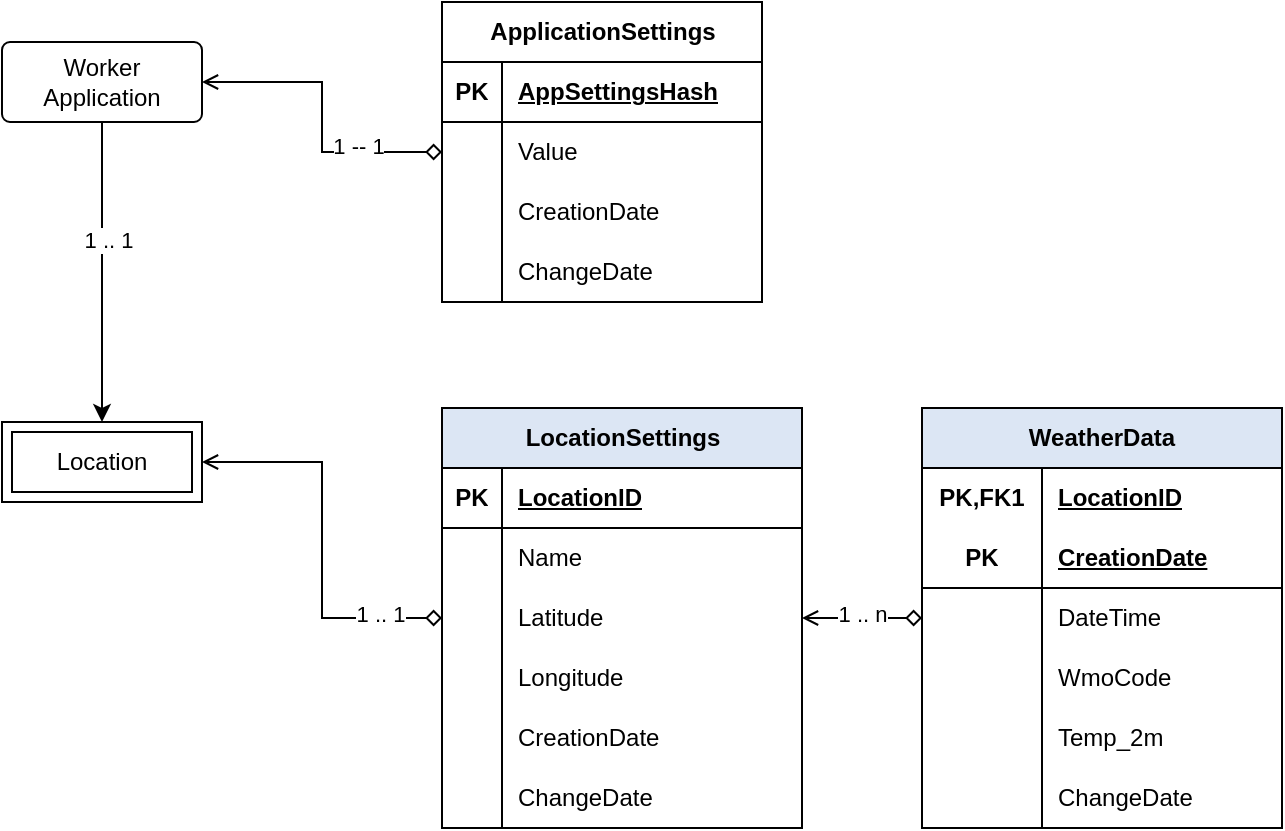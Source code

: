 <mxfile version="21.6.8" type="device">
  <diagram name="Page-1" id="gxm8zdZ_xWO1bc5gc_rS">
    <mxGraphModel dx="1098" dy="648" grid="1" gridSize="10" guides="1" tooltips="1" connect="1" arrows="1" fold="1" page="1" pageScale="1" pageWidth="850" pageHeight="1100" math="0" shadow="0">
      <root>
        <mxCell id="0" />
        <mxCell id="1" parent="0" />
        <mxCell id="BmIyzlwVA4wXgNGo-45b-31" value="" style="edgeStyle=orthogonalEdgeStyle;rounded=0;orthogonalLoop=1;jettySize=auto;html=1;" edge="1" parent="1" source="BmIyzlwVA4wXgNGo-45b-1" target="BmIyzlwVA4wXgNGo-45b-30">
          <mxGeometry relative="1" as="geometry" />
        </mxCell>
        <mxCell id="BmIyzlwVA4wXgNGo-45b-32" value="1 .. 1" style="edgeLabel;html=1;align=center;verticalAlign=middle;resizable=0;points=[];" vertex="1" connectable="0" parent="BmIyzlwVA4wXgNGo-45b-31">
          <mxGeometry x="-0.222" y="3" relative="1" as="geometry">
            <mxPoint as="offset" />
          </mxGeometry>
        </mxCell>
        <mxCell id="BmIyzlwVA4wXgNGo-45b-1" value="Worker Application" style="rounded=1;arcSize=10;whiteSpace=wrap;html=1;align=center;" vertex="1" parent="1">
          <mxGeometry x="50" y="40" width="100" height="40" as="geometry" />
        </mxCell>
        <mxCell id="BmIyzlwVA4wXgNGo-45b-15" value="" style="edgeStyle=orthogonalEdgeStyle;rounded=0;orthogonalLoop=1;jettySize=auto;html=1;startArrow=diamond;startFill=0;exitX=0;exitY=0.5;exitDx=0;exitDy=0;endArrow=open;endFill=0;" edge="1" parent="1" source="BmIyzlwVA4wXgNGo-45b-20" target="BmIyzlwVA4wXgNGo-45b-1">
          <mxGeometry relative="1" as="geometry">
            <mxPoint x="245" y="95" as="sourcePoint" />
          </mxGeometry>
        </mxCell>
        <mxCell id="BmIyzlwVA4wXgNGo-45b-29" value="1 -- 1" style="edgeLabel;html=1;align=center;verticalAlign=middle;resizable=0;points=[];" vertex="1" connectable="0" parent="BmIyzlwVA4wXgNGo-45b-15">
          <mxGeometry x="-0.458" y="-3" relative="1" as="geometry">
            <mxPoint as="offset" />
          </mxGeometry>
        </mxCell>
        <mxCell id="BmIyzlwVA4wXgNGo-45b-16" value="ApplicationSettings" style="shape=table;startSize=30;container=1;collapsible=1;childLayout=tableLayout;fixedRows=1;rowLines=0;fontStyle=1;align=center;resizeLast=1;html=1;" vertex="1" parent="1">
          <mxGeometry x="270" y="20" width="160" height="150" as="geometry">
            <mxRectangle x="270" y="20" width="150" height="30" as="alternateBounds" />
          </mxGeometry>
        </mxCell>
        <mxCell id="BmIyzlwVA4wXgNGo-45b-17" value="" style="shape=tableRow;horizontal=0;startSize=0;swimlaneHead=0;swimlaneBody=0;fillColor=none;collapsible=0;dropTarget=0;points=[[0,0.5],[1,0.5]];portConstraint=eastwest;top=0;left=0;right=0;bottom=1;" vertex="1" parent="BmIyzlwVA4wXgNGo-45b-16">
          <mxGeometry y="30" width="160" height="30" as="geometry" />
        </mxCell>
        <mxCell id="BmIyzlwVA4wXgNGo-45b-18" value="PK" style="shape=partialRectangle;connectable=0;fillColor=none;top=0;left=0;bottom=0;right=0;fontStyle=1;overflow=hidden;whiteSpace=wrap;html=1;" vertex="1" parent="BmIyzlwVA4wXgNGo-45b-17">
          <mxGeometry width="30" height="30" as="geometry">
            <mxRectangle width="30" height="30" as="alternateBounds" />
          </mxGeometry>
        </mxCell>
        <mxCell id="BmIyzlwVA4wXgNGo-45b-19" value="AppSettingsHash" style="shape=partialRectangle;connectable=0;fillColor=none;top=0;left=0;bottom=0;right=0;align=left;spacingLeft=6;fontStyle=5;overflow=hidden;whiteSpace=wrap;html=1;" vertex="1" parent="BmIyzlwVA4wXgNGo-45b-17">
          <mxGeometry x="30" width="130" height="30" as="geometry">
            <mxRectangle width="130" height="30" as="alternateBounds" />
          </mxGeometry>
        </mxCell>
        <mxCell id="BmIyzlwVA4wXgNGo-45b-20" value="" style="shape=tableRow;horizontal=0;startSize=0;swimlaneHead=0;swimlaneBody=0;fillColor=none;collapsible=0;dropTarget=0;points=[[0,0.5],[1,0.5]];portConstraint=eastwest;top=0;left=0;right=0;bottom=0;" vertex="1" parent="BmIyzlwVA4wXgNGo-45b-16">
          <mxGeometry y="60" width="160" height="30" as="geometry" />
        </mxCell>
        <mxCell id="BmIyzlwVA4wXgNGo-45b-21" value="" style="shape=partialRectangle;connectable=0;fillColor=none;top=0;left=0;bottom=0;right=0;editable=1;overflow=hidden;whiteSpace=wrap;html=1;" vertex="1" parent="BmIyzlwVA4wXgNGo-45b-20">
          <mxGeometry width="30" height="30" as="geometry">
            <mxRectangle width="30" height="30" as="alternateBounds" />
          </mxGeometry>
        </mxCell>
        <mxCell id="BmIyzlwVA4wXgNGo-45b-22" value="Value" style="shape=partialRectangle;connectable=0;fillColor=none;top=0;left=0;bottom=0;right=0;align=left;spacingLeft=6;overflow=hidden;whiteSpace=wrap;html=1;" vertex="1" parent="BmIyzlwVA4wXgNGo-45b-20">
          <mxGeometry x="30" width="130" height="30" as="geometry">
            <mxRectangle width="130" height="30" as="alternateBounds" />
          </mxGeometry>
        </mxCell>
        <mxCell id="BmIyzlwVA4wXgNGo-45b-55" style="shape=tableRow;horizontal=0;startSize=0;swimlaneHead=0;swimlaneBody=0;fillColor=none;collapsible=0;dropTarget=0;points=[[0,0.5],[1,0.5]];portConstraint=eastwest;top=0;left=0;right=0;bottom=0;" vertex="1" parent="BmIyzlwVA4wXgNGo-45b-16">
          <mxGeometry y="90" width="160" height="30" as="geometry" />
        </mxCell>
        <mxCell id="BmIyzlwVA4wXgNGo-45b-56" style="shape=partialRectangle;connectable=0;fillColor=none;top=0;left=0;bottom=0;right=0;editable=1;overflow=hidden;whiteSpace=wrap;html=1;" vertex="1" parent="BmIyzlwVA4wXgNGo-45b-55">
          <mxGeometry width="30" height="30" as="geometry">
            <mxRectangle width="30" height="30" as="alternateBounds" />
          </mxGeometry>
        </mxCell>
        <mxCell id="BmIyzlwVA4wXgNGo-45b-57" value="CreationDate" style="shape=partialRectangle;connectable=0;fillColor=none;top=0;left=0;bottom=0;right=0;align=left;spacingLeft=6;overflow=hidden;whiteSpace=wrap;html=1;" vertex="1" parent="BmIyzlwVA4wXgNGo-45b-55">
          <mxGeometry x="30" width="130" height="30" as="geometry">
            <mxRectangle width="130" height="30" as="alternateBounds" />
          </mxGeometry>
        </mxCell>
        <mxCell id="BmIyzlwVA4wXgNGo-45b-58" style="shape=tableRow;horizontal=0;startSize=0;swimlaneHead=0;swimlaneBody=0;fillColor=none;collapsible=0;dropTarget=0;points=[[0,0.5],[1,0.5]];portConstraint=eastwest;top=0;left=0;right=0;bottom=0;" vertex="1" parent="BmIyzlwVA4wXgNGo-45b-16">
          <mxGeometry y="120" width="160" height="30" as="geometry" />
        </mxCell>
        <mxCell id="BmIyzlwVA4wXgNGo-45b-59" style="shape=partialRectangle;connectable=0;fillColor=none;top=0;left=0;bottom=0;right=0;editable=1;overflow=hidden;whiteSpace=wrap;html=1;" vertex="1" parent="BmIyzlwVA4wXgNGo-45b-58">
          <mxGeometry width="30" height="30" as="geometry">
            <mxRectangle width="30" height="30" as="alternateBounds" />
          </mxGeometry>
        </mxCell>
        <mxCell id="BmIyzlwVA4wXgNGo-45b-60" value="ChangeDate" style="shape=partialRectangle;connectable=0;fillColor=none;top=0;left=0;bottom=0;right=0;align=left;spacingLeft=6;overflow=hidden;whiteSpace=wrap;html=1;" vertex="1" parent="BmIyzlwVA4wXgNGo-45b-58">
          <mxGeometry x="30" width="130" height="30" as="geometry">
            <mxRectangle width="130" height="30" as="alternateBounds" />
          </mxGeometry>
        </mxCell>
        <mxCell id="BmIyzlwVA4wXgNGo-45b-30" value="Location" style="shape=ext;margin=3;double=1;whiteSpace=wrap;html=1;align=center;" vertex="1" parent="1">
          <mxGeometry x="50" y="230" width="100" height="40" as="geometry" />
        </mxCell>
        <mxCell id="BmIyzlwVA4wXgNGo-45b-33" value="LocationSettings" style="shape=table;startSize=30;container=1;collapsible=1;childLayout=tableLayout;fixedRows=1;rowLines=0;fontStyle=1;align=center;resizeLast=1;html=1;fillColor=#dce6f4;swimlaneFillColor=default;" vertex="1" parent="1">
          <mxGeometry x="270" y="223" width="180" height="210" as="geometry" />
        </mxCell>
        <mxCell id="BmIyzlwVA4wXgNGo-45b-34" value="" style="shape=tableRow;horizontal=0;startSize=0;swimlaneHead=0;swimlaneBody=0;fillColor=none;collapsible=0;dropTarget=0;points=[[0,0.5],[1,0.5]];portConstraint=eastwest;top=0;left=0;right=0;bottom=1;" vertex="1" parent="BmIyzlwVA4wXgNGo-45b-33">
          <mxGeometry y="30" width="180" height="30" as="geometry" />
        </mxCell>
        <mxCell id="BmIyzlwVA4wXgNGo-45b-35" value="PK" style="shape=partialRectangle;connectable=0;fillColor=none;top=0;left=0;bottom=0;right=0;fontStyle=1;overflow=hidden;whiteSpace=wrap;html=1;" vertex="1" parent="BmIyzlwVA4wXgNGo-45b-34">
          <mxGeometry width="30" height="30" as="geometry">
            <mxRectangle width="30" height="30" as="alternateBounds" />
          </mxGeometry>
        </mxCell>
        <mxCell id="BmIyzlwVA4wXgNGo-45b-36" value="LocationID" style="shape=partialRectangle;connectable=0;fillColor=none;top=0;left=0;bottom=0;right=0;align=left;spacingLeft=6;fontStyle=5;overflow=hidden;whiteSpace=wrap;html=1;" vertex="1" parent="BmIyzlwVA4wXgNGo-45b-34">
          <mxGeometry x="30" width="150" height="30" as="geometry">
            <mxRectangle width="150" height="30" as="alternateBounds" />
          </mxGeometry>
        </mxCell>
        <mxCell id="BmIyzlwVA4wXgNGo-45b-37" value="" style="shape=tableRow;horizontal=0;startSize=0;swimlaneHead=0;swimlaneBody=0;fillColor=none;collapsible=0;dropTarget=0;points=[[0,0.5],[1,0.5]];portConstraint=eastwest;top=0;left=0;right=0;bottom=0;" vertex="1" parent="BmIyzlwVA4wXgNGo-45b-33">
          <mxGeometry y="60" width="180" height="30" as="geometry" />
        </mxCell>
        <mxCell id="BmIyzlwVA4wXgNGo-45b-38" value="" style="shape=partialRectangle;connectable=0;fillColor=none;top=0;left=0;bottom=0;right=0;editable=1;overflow=hidden;whiteSpace=wrap;html=1;" vertex="1" parent="BmIyzlwVA4wXgNGo-45b-37">
          <mxGeometry width="30" height="30" as="geometry">
            <mxRectangle width="30" height="30" as="alternateBounds" />
          </mxGeometry>
        </mxCell>
        <mxCell id="BmIyzlwVA4wXgNGo-45b-39" value="Name" style="shape=partialRectangle;connectable=0;fillColor=none;top=0;left=0;bottom=0;right=0;align=left;spacingLeft=6;overflow=hidden;whiteSpace=wrap;html=1;" vertex="1" parent="BmIyzlwVA4wXgNGo-45b-37">
          <mxGeometry x="30" width="150" height="30" as="geometry">
            <mxRectangle width="150" height="30" as="alternateBounds" />
          </mxGeometry>
        </mxCell>
        <mxCell id="BmIyzlwVA4wXgNGo-45b-40" value="" style="shape=tableRow;horizontal=0;startSize=0;swimlaneHead=0;swimlaneBody=0;fillColor=none;collapsible=0;dropTarget=0;points=[[0,0.5],[1,0.5]];portConstraint=eastwest;top=0;left=0;right=0;bottom=0;" vertex="1" parent="BmIyzlwVA4wXgNGo-45b-33">
          <mxGeometry y="90" width="180" height="30" as="geometry" />
        </mxCell>
        <mxCell id="BmIyzlwVA4wXgNGo-45b-41" value="" style="shape=partialRectangle;connectable=0;fillColor=none;top=0;left=0;bottom=0;right=0;editable=1;overflow=hidden;whiteSpace=wrap;html=1;" vertex="1" parent="BmIyzlwVA4wXgNGo-45b-40">
          <mxGeometry width="30" height="30" as="geometry">
            <mxRectangle width="30" height="30" as="alternateBounds" />
          </mxGeometry>
        </mxCell>
        <mxCell id="BmIyzlwVA4wXgNGo-45b-42" value="Latitude" style="shape=partialRectangle;connectable=0;fillColor=none;top=0;left=0;bottom=0;right=0;align=left;spacingLeft=6;overflow=hidden;whiteSpace=wrap;html=1;" vertex="1" parent="BmIyzlwVA4wXgNGo-45b-40">
          <mxGeometry x="30" width="150" height="30" as="geometry">
            <mxRectangle width="150" height="30" as="alternateBounds" />
          </mxGeometry>
        </mxCell>
        <mxCell id="BmIyzlwVA4wXgNGo-45b-43" value="" style="shape=tableRow;horizontal=0;startSize=0;swimlaneHead=0;swimlaneBody=0;fillColor=none;collapsible=0;dropTarget=0;points=[[0,0.5],[1,0.5]];portConstraint=eastwest;top=0;left=0;right=0;bottom=0;" vertex="1" parent="BmIyzlwVA4wXgNGo-45b-33">
          <mxGeometry y="120" width="180" height="30" as="geometry" />
        </mxCell>
        <mxCell id="BmIyzlwVA4wXgNGo-45b-44" value="" style="shape=partialRectangle;connectable=0;fillColor=none;top=0;left=0;bottom=0;right=0;editable=1;overflow=hidden;whiteSpace=wrap;html=1;" vertex="1" parent="BmIyzlwVA4wXgNGo-45b-43">
          <mxGeometry width="30" height="30" as="geometry">
            <mxRectangle width="30" height="30" as="alternateBounds" />
          </mxGeometry>
        </mxCell>
        <mxCell id="BmIyzlwVA4wXgNGo-45b-45" value="Longitude" style="shape=partialRectangle;connectable=0;fillColor=none;top=0;left=0;bottom=0;right=0;align=left;spacingLeft=6;overflow=hidden;whiteSpace=wrap;html=1;" vertex="1" parent="BmIyzlwVA4wXgNGo-45b-43">
          <mxGeometry x="30" width="150" height="30" as="geometry">
            <mxRectangle width="150" height="30" as="alternateBounds" />
          </mxGeometry>
        </mxCell>
        <mxCell id="BmIyzlwVA4wXgNGo-45b-49" style="shape=tableRow;horizontal=0;startSize=0;swimlaneHead=0;swimlaneBody=0;fillColor=none;collapsible=0;dropTarget=0;points=[[0,0.5],[1,0.5]];portConstraint=eastwest;top=0;left=0;right=0;bottom=0;" vertex="1" parent="BmIyzlwVA4wXgNGo-45b-33">
          <mxGeometry y="150" width="180" height="30" as="geometry" />
        </mxCell>
        <mxCell id="BmIyzlwVA4wXgNGo-45b-50" style="shape=partialRectangle;connectable=0;fillColor=none;top=0;left=0;bottom=0;right=0;editable=1;overflow=hidden;whiteSpace=wrap;html=1;" vertex="1" parent="BmIyzlwVA4wXgNGo-45b-49">
          <mxGeometry width="30" height="30" as="geometry">
            <mxRectangle width="30" height="30" as="alternateBounds" />
          </mxGeometry>
        </mxCell>
        <mxCell id="BmIyzlwVA4wXgNGo-45b-51" value="CreationDate" style="shape=partialRectangle;connectable=0;fillColor=none;top=0;left=0;bottom=0;right=0;align=left;spacingLeft=6;overflow=hidden;whiteSpace=wrap;html=1;" vertex="1" parent="BmIyzlwVA4wXgNGo-45b-49">
          <mxGeometry x="30" width="150" height="30" as="geometry">
            <mxRectangle width="150" height="30" as="alternateBounds" />
          </mxGeometry>
        </mxCell>
        <mxCell id="BmIyzlwVA4wXgNGo-45b-52" style="shape=tableRow;horizontal=0;startSize=0;swimlaneHead=0;swimlaneBody=0;fillColor=none;collapsible=0;dropTarget=0;points=[[0,0.5],[1,0.5]];portConstraint=eastwest;top=0;left=0;right=0;bottom=0;" vertex="1" parent="BmIyzlwVA4wXgNGo-45b-33">
          <mxGeometry y="180" width="180" height="30" as="geometry" />
        </mxCell>
        <mxCell id="BmIyzlwVA4wXgNGo-45b-53" style="shape=partialRectangle;connectable=0;fillColor=none;top=0;left=0;bottom=0;right=0;editable=1;overflow=hidden;whiteSpace=wrap;html=1;" vertex="1" parent="BmIyzlwVA4wXgNGo-45b-52">
          <mxGeometry width="30" height="30" as="geometry">
            <mxRectangle width="30" height="30" as="alternateBounds" />
          </mxGeometry>
        </mxCell>
        <mxCell id="BmIyzlwVA4wXgNGo-45b-54" value="ChangeDate" style="shape=partialRectangle;connectable=0;fillColor=none;top=0;left=0;bottom=0;right=0;align=left;spacingLeft=6;overflow=hidden;whiteSpace=wrap;html=1;" vertex="1" parent="BmIyzlwVA4wXgNGo-45b-52">
          <mxGeometry x="30" width="150" height="30" as="geometry">
            <mxRectangle width="150" height="30" as="alternateBounds" />
          </mxGeometry>
        </mxCell>
        <mxCell id="BmIyzlwVA4wXgNGo-45b-62" style="edgeStyle=orthogonalEdgeStyle;orthogonalLoop=1;jettySize=auto;html=1;entryX=1;entryY=0.5;entryDx=0;entryDy=0;startArrow=diamond;startFill=0;endArrow=open;endFill=0;rounded=0;" edge="1" parent="1" source="BmIyzlwVA4wXgNGo-45b-40" target="BmIyzlwVA4wXgNGo-45b-30">
          <mxGeometry relative="1" as="geometry" />
        </mxCell>
        <mxCell id="BmIyzlwVA4wXgNGo-45b-63" value="1 .. 1" style="edgeLabel;html=1;align=center;verticalAlign=middle;resizable=0;points=[];" vertex="1" connectable="0" parent="BmIyzlwVA4wXgNGo-45b-62">
          <mxGeometry x="-0.688" y="-2" relative="1" as="geometry">
            <mxPoint as="offset" />
          </mxGeometry>
        </mxCell>
        <mxCell id="BmIyzlwVA4wXgNGo-45b-78" style="edgeStyle=orthogonalEdgeStyle;rounded=0;orthogonalLoop=1;jettySize=auto;html=1;entryX=1;entryY=0.5;entryDx=0;entryDy=0;endArrow=open;endFill=0;startArrow=diamond;startFill=0;" edge="1" parent="1" source="BmIyzlwVA4wXgNGo-45b-64" target="BmIyzlwVA4wXgNGo-45b-40">
          <mxGeometry relative="1" as="geometry">
            <mxPoint x="370" y="440" as="targetPoint" />
          </mxGeometry>
        </mxCell>
        <mxCell id="BmIyzlwVA4wXgNGo-45b-79" value="1 .. n" style="edgeLabel;html=1;align=center;verticalAlign=middle;resizable=0;points=[];" vertex="1" connectable="0" parent="BmIyzlwVA4wXgNGo-45b-78">
          <mxGeometry x="-0.004" y="-2" relative="1" as="geometry">
            <mxPoint as="offset" />
          </mxGeometry>
        </mxCell>
        <mxCell id="BmIyzlwVA4wXgNGo-45b-64" value="WeatherData" style="shape=table;startSize=30;container=1;collapsible=1;childLayout=tableLayout;fixedRows=1;rowLines=0;fontStyle=1;align=center;resizeLast=1;html=1;whiteSpace=wrap;fillColor=#dce6f4;" vertex="1" parent="1">
          <mxGeometry x="510" y="223" width="180" height="210" as="geometry" />
        </mxCell>
        <mxCell id="BmIyzlwVA4wXgNGo-45b-65" value="" style="shape=tableRow;horizontal=0;startSize=0;swimlaneHead=0;swimlaneBody=0;fillColor=none;collapsible=0;dropTarget=0;points=[[0,0.5],[1,0.5]];portConstraint=eastwest;top=0;left=0;right=0;bottom=0;html=1;" vertex="1" parent="BmIyzlwVA4wXgNGo-45b-64">
          <mxGeometry y="30" width="180" height="30" as="geometry" />
        </mxCell>
        <mxCell id="BmIyzlwVA4wXgNGo-45b-66" value="PK,FK1" style="shape=partialRectangle;connectable=0;fillColor=none;top=0;left=0;bottom=0;right=0;fontStyle=1;overflow=hidden;html=1;whiteSpace=wrap;" vertex="1" parent="BmIyzlwVA4wXgNGo-45b-65">
          <mxGeometry width="60" height="30" as="geometry">
            <mxRectangle width="60" height="30" as="alternateBounds" />
          </mxGeometry>
        </mxCell>
        <mxCell id="BmIyzlwVA4wXgNGo-45b-67" value="LocationID" style="shape=partialRectangle;connectable=0;fillColor=none;top=0;left=0;bottom=0;right=0;align=left;spacingLeft=6;fontStyle=5;overflow=hidden;html=1;whiteSpace=wrap;" vertex="1" parent="BmIyzlwVA4wXgNGo-45b-65">
          <mxGeometry x="60" width="120" height="30" as="geometry">
            <mxRectangle width="120" height="30" as="alternateBounds" />
          </mxGeometry>
        </mxCell>
        <mxCell id="BmIyzlwVA4wXgNGo-45b-68" value="" style="shape=tableRow;horizontal=0;startSize=0;swimlaneHead=0;swimlaneBody=0;fillColor=none;collapsible=0;dropTarget=0;points=[[0,0.5],[1,0.5]];portConstraint=eastwest;top=0;left=0;right=0;bottom=1;html=1;" vertex="1" parent="BmIyzlwVA4wXgNGo-45b-64">
          <mxGeometry y="60" width="180" height="30" as="geometry" />
        </mxCell>
        <mxCell id="BmIyzlwVA4wXgNGo-45b-69" value="PK" style="shape=partialRectangle;connectable=0;fillColor=none;top=0;left=0;bottom=0;right=0;fontStyle=1;overflow=hidden;html=1;whiteSpace=wrap;" vertex="1" parent="BmIyzlwVA4wXgNGo-45b-68">
          <mxGeometry width="60" height="30" as="geometry">
            <mxRectangle width="60" height="30" as="alternateBounds" />
          </mxGeometry>
        </mxCell>
        <mxCell id="BmIyzlwVA4wXgNGo-45b-70" value="CreationDate" style="shape=partialRectangle;connectable=0;fillColor=none;top=0;left=0;bottom=0;right=0;align=left;spacingLeft=6;fontStyle=5;overflow=hidden;html=1;whiteSpace=wrap;" vertex="1" parent="BmIyzlwVA4wXgNGo-45b-68">
          <mxGeometry x="60" width="120" height="30" as="geometry">
            <mxRectangle width="120" height="30" as="alternateBounds" />
          </mxGeometry>
        </mxCell>
        <mxCell id="BmIyzlwVA4wXgNGo-45b-71" value="" style="shape=tableRow;horizontal=0;startSize=0;swimlaneHead=0;swimlaneBody=0;fillColor=none;collapsible=0;dropTarget=0;points=[[0,0.5],[1,0.5]];portConstraint=eastwest;top=0;left=0;right=0;bottom=0;html=1;" vertex="1" parent="BmIyzlwVA4wXgNGo-45b-64">
          <mxGeometry y="90" width="180" height="30" as="geometry" />
        </mxCell>
        <mxCell id="BmIyzlwVA4wXgNGo-45b-72" value="" style="shape=partialRectangle;connectable=0;fillColor=none;top=0;left=0;bottom=0;right=0;editable=1;overflow=hidden;html=1;whiteSpace=wrap;" vertex="1" parent="BmIyzlwVA4wXgNGo-45b-71">
          <mxGeometry width="60" height="30" as="geometry">
            <mxRectangle width="60" height="30" as="alternateBounds" />
          </mxGeometry>
        </mxCell>
        <mxCell id="BmIyzlwVA4wXgNGo-45b-73" value="DateTime" style="shape=partialRectangle;connectable=0;fillColor=none;top=0;left=0;bottom=0;right=0;align=left;spacingLeft=6;overflow=hidden;html=1;whiteSpace=wrap;" vertex="1" parent="BmIyzlwVA4wXgNGo-45b-71">
          <mxGeometry x="60" width="120" height="30" as="geometry">
            <mxRectangle width="120" height="30" as="alternateBounds" />
          </mxGeometry>
        </mxCell>
        <mxCell id="BmIyzlwVA4wXgNGo-45b-74" value="" style="shape=tableRow;horizontal=0;startSize=0;swimlaneHead=0;swimlaneBody=0;fillColor=none;collapsible=0;dropTarget=0;points=[[0,0.5],[1,0.5]];portConstraint=eastwest;top=0;left=0;right=0;bottom=0;html=1;" vertex="1" parent="BmIyzlwVA4wXgNGo-45b-64">
          <mxGeometry y="120" width="180" height="30" as="geometry" />
        </mxCell>
        <mxCell id="BmIyzlwVA4wXgNGo-45b-75" value="" style="shape=partialRectangle;connectable=0;fillColor=none;top=0;left=0;bottom=0;right=0;editable=1;overflow=hidden;html=1;whiteSpace=wrap;" vertex="1" parent="BmIyzlwVA4wXgNGo-45b-74">
          <mxGeometry width="60" height="30" as="geometry">
            <mxRectangle width="60" height="30" as="alternateBounds" />
          </mxGeometry>
        </mxCell>
        <mxCell id="BmIyzlwVA4wXgNGo-45b-76" value="WmoCode" style="shape=partialRectangle;connectable=0;fillColor=none;top=0;left=0;bottom=0;right=0;align=left;spacingLeft=6;overflow=hidden;html=1;whiteSpace=wrap;" vertex="1" parent="BmIyzlwVA4wXgNGo-45b-74">
          <mxGeometry x="60" width="120" height="30" as="geometry">
            <mxRectangle width="120" height="30" as="alternateBounds" />
          </mxGeometry>
        </mxCell>
        <mxCell id="BmIyzlwVA4wXgNGo-45b-80" style="shape=tableRow;horizontal=0;startSize=0;swimlaneHead=0;swimlaneBody=0;fillColor=none;collapsible=0;dropTarget=0;points=[[0,0.5],[1,0.5]];portConstraint=eastwest;top=0;left=0;right=0;bottom=0;html=1;" vertex="1" parent="BmIyzlwVA4wXgNGo-45b-64">
          <mxGeometry y="150" width="180" height="30" as="geometry" />
        </mxCell>
        <mxCell id="BmIyzlwVA4wXgNGo-45b-81" style="shape=partialRectangle;connectable=0;fillColor=none;top=0;left=0;bottom=0;right=0;editable=1;overflow=hidden;html=1;whiteSpace=wrap;" vertex="1" parent="BmIyzlwVA4wXgNGo-45b-80">
          <mxGeometry width="60" height="30" as="geometry">
            <mxRectangle width="60" height="30" as="alternateBounds" />
          </mxGeometry>
        </mxCell>
        <mxCell id="BmIyzlwVA4wXgNGo-45b-82" value="Temp_2m" style="shape=partialRectangle;connectable=0;fillColor=none;top=0;left=0;bottom=0;right=0;align=left;spacingLeft=6;overflow=hidden;html=1;whiteSpace=wrap;" vertex="1" parent="BmIyzlwVA4wXgNGo-45b-80">
          <mxGeometry x="60" width="120" height="30" as="geometry">
            <mxRectangle width="120" height="30" as="alternateBounds" />
          </mxGeometry>
        </mxCell>
        <mxCell id="BmIyzlwVA4wXgNGo-45b-88" style="shape=tableRow;horizontal=0;startSize=0;swimlaneHead=0;swimlaneBody=0;fillColor=none;collapsible=0;dropTarget=0;points=[[0,0.5],[1,0.5]];portConstraint=eastwest;top=0;left=0;right=0;bottom=0;html=1;" vertex="1" parent="BmIyzlwVA4wXgNGo-45b-64">
          <mxGeometry y="180" width="180" height="30" as="geometry" />
        </mxCell>
        <mxCell id="BmIyzlwVA4wXgNGo-45b-89" style="shape=partialRectangle;connectable=0;fillColor=none;top=0;left=0;bottom=0;right=0;editable=1;overflow=hidden;html=1;whiteSpace=wrap;" vertex="1" parent="BmIyzlwVA4wXgNGo-45b-88">
          <mxGeometry width="60" height="30" as="geometry">
            <mxRectangle width="60" height="30" as="alternateBounds" />
          </mxGeometry>
        </mxCell>
        <mxCell id="BmIyzlwVA4wXgNGo-45b-90" value="ChangeDate" style="shape=partialRectangle;connectable=0;fillColor=none;top=0;left=0;bottom=0;right=0;align=left;spacingLeft=6;overflow=hidden;html=1;whiteSpace=wrap;" vertex="1" parent="BmIyzlwVA4wXgNGo-45b-88">
          <mxGeometry x="60" width="120" height="30" as="geometry">
            <mxRectangle width="120" height="30" as="alternateBounds" />
          </mxGeometry>
        </mxCell>
      </root>
    </mxGraphModel>
  </diagram>
</mxfile>
